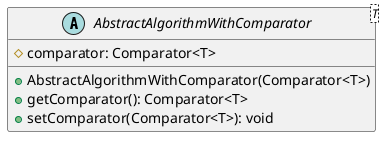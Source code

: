 @startuml

    abstract class AbstractAlgorithmWithComparator<T> {
        #comparator: Comparator<T>
        +AbstractAlgorithmWithComparator(Comparator<T>)
        +getComparator(): Comparator<T>
        +setComparator(Comparator<T>): void
    }

@enduml
